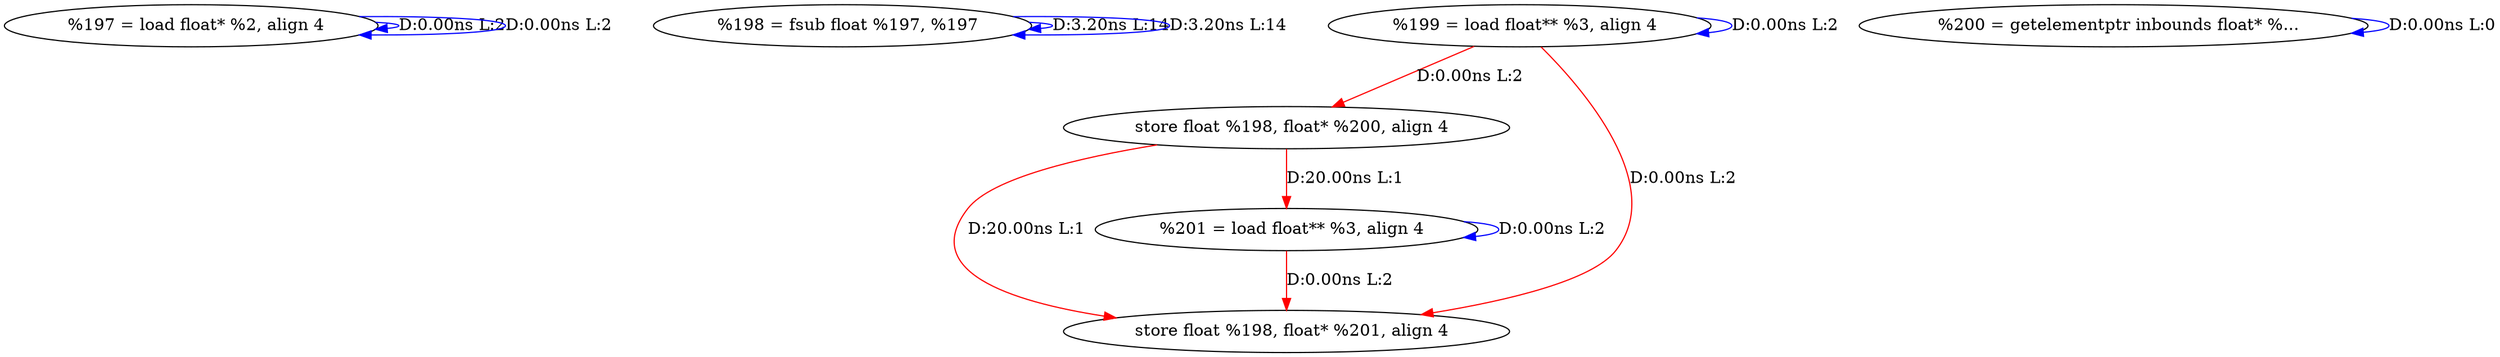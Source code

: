 digraph {
Node0x2e21f90[label="  %197 = load float* %2, align 4"];
Node0x2e21f90 -> Node0x2e21f90[label="D:0.00ns L:2",color=blue];
Node0x2e21f90 -> Node0x2e21f90[label="D:0.00ns L:2",color=blue];
Node0x2e22070[label="  %198 = fsub float %197, %197"];
Node0x2e22070 -> Node0x2e22070[label="D:3.20ns L:14",color=blue];
Node0x2e22070 -> Node0x2e22070[label="D:3.20ns L:14",color=blue];
Node0x2e22150[label="  %199 = load float** %3, align 4"];
Node0x2e22150 -> Node0x2e22150[label="D:0.00ns L:2",color=blue];
Node0x2e22310[label="  store float %198, float* %200, align 4"];
Node0x2e22150 -> Node0x2e22310[label="D:0.00ns L:2",color=red];
Node0x2e224d0[label="  store float %198, float* %201, align 4"];
Node0x2e22150 -> Node0x2e224d0[label="D:0.00ns L:2",color=red];
Node0x2e22230[label="  %200 = getelementptr inbounds float* %..."];
Node0x2e22230 -> Node0x2e22230[label="D:0.00ns L:0",color=blue];
Node0x2e223f0[label="  %201 = load float** %3, align 4"];
Node0x2e22310 -> Node0x2e223f0[label="D:20.00ns L:1",color=red];
Node0x2e22310 -> Node0x2e224d0[label="D:20.00ns L:1",color=red];
Node0x2e223f0 -> Node0x2e223f0[label="D:0.00ns L:2",color=blue];
Node0x2e223f0 -> Node0x2e224d0[label="D:0.00ns L:2",color=red];
}

